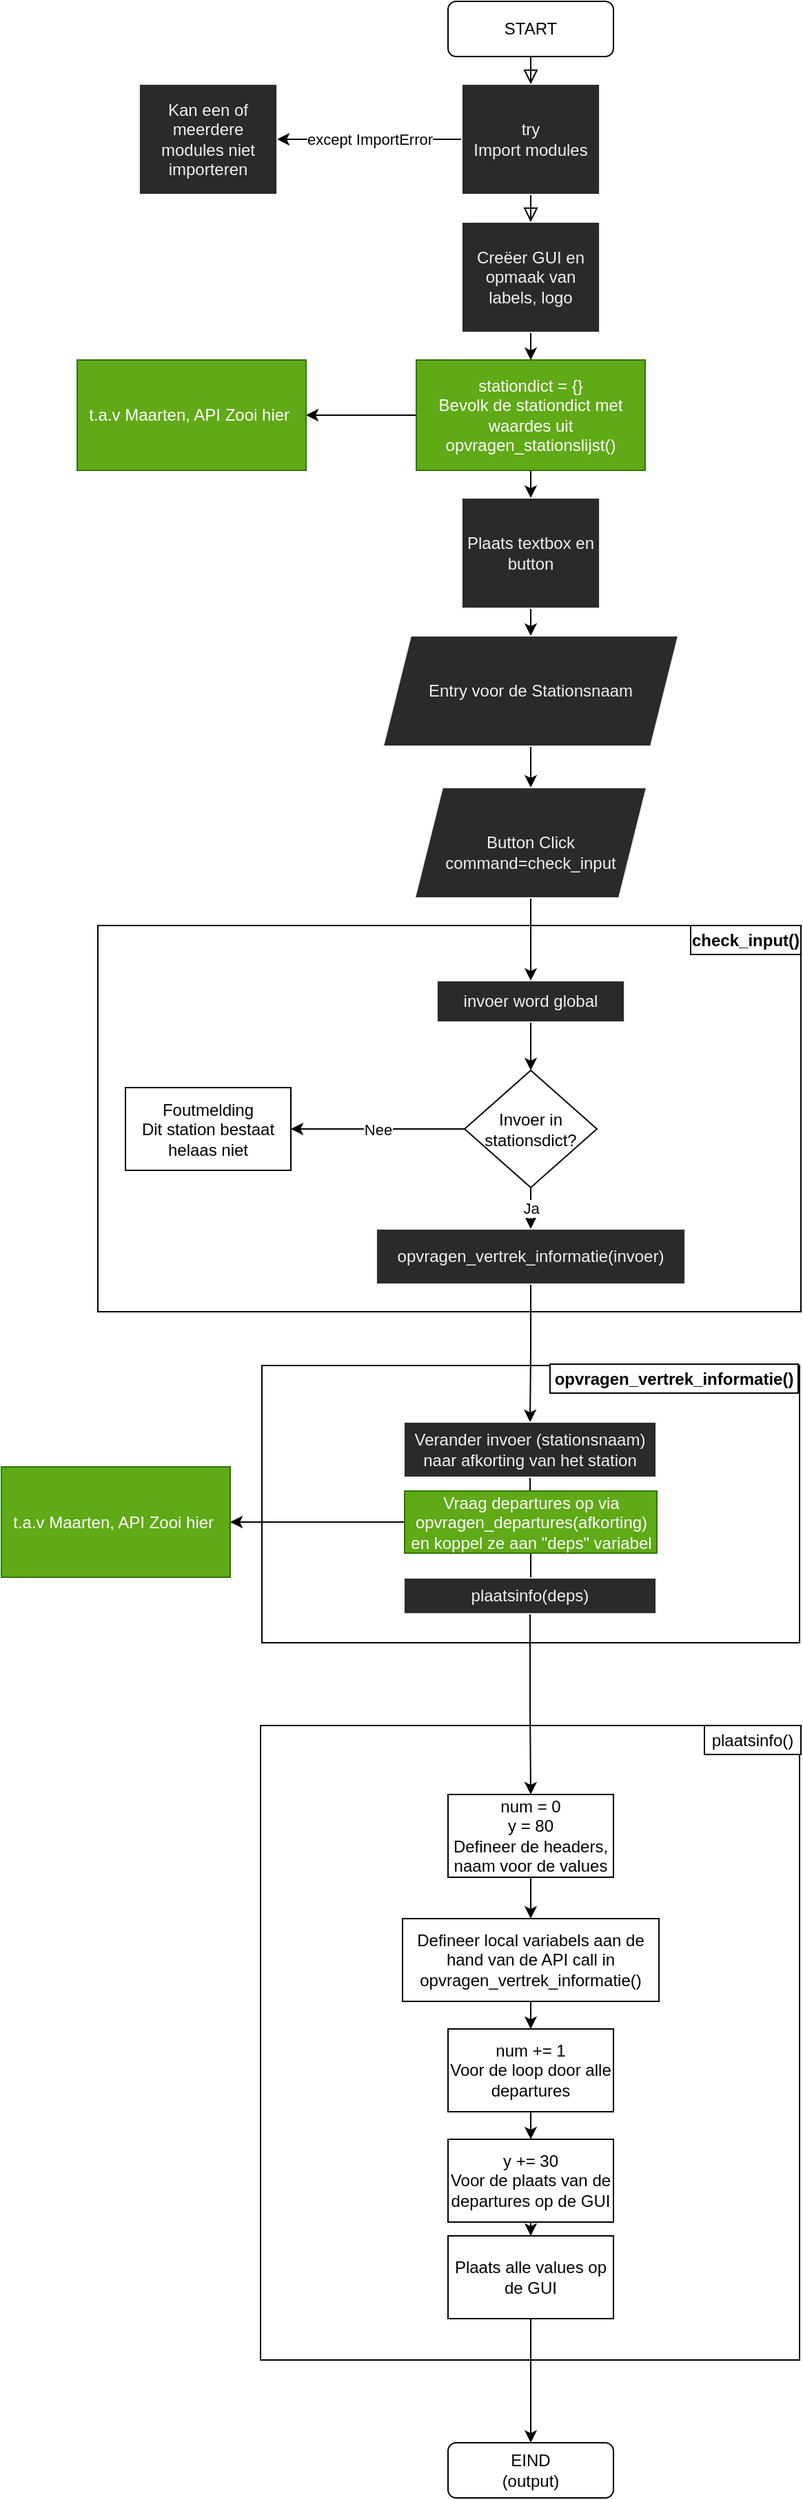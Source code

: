 <mxfile version="13.7.9" type="device"><diagram id="C5RBs43oDa-KdzZeNtuy" name="Page-1"><mxGraphModel dx="1796" dy="967" grid="1" gridSize="10" guides="1" tooltips="1" connect="1" arrows="1" fold="1" page="1" pageScale="1" pageWidth="827" pageHeight="1169" math="0" shadow="0"><root><mxCell id="WIyWlLk6GJQsqaUBKTNV-0"/><mxCell id="WIyWlLk6GJQsqaUBKTNV-1" parent="WIyWlLk6GJQsqaUBKTNV-0"/><mxCell id="_CMPGUccs8kJb_1c40Tn-64" value="" style="rounded=0;whiteSpace=wrap;html=1;" vertex="1" parent="WIyWlLk6GJQsqaUBKTNV-1"><mxGeometry x="218" y="1250" width="391" height="460" as="geometry"/></mxCell><mxCell id="_CMPGUccs8kJb_1c40Tn-35" value="" style="rounded=0;whiteSpace=wrap;html=1;" vertex="1" parent="WIyWlLk6GJQsqaUBKTNV-1"><mxGeometry x="219" y="989" width="390" height="201" as="geometry"/></mxCell><mxCell id="_CMPGUccs8kJb_1c40Tn-45" value="" style="rounded=0;whiteSpace=wrap;html=1;" vertex="1" parent="WIyWlLk6GJQsqaUBKTNV-1"><mxGeometry x="428" y="988" width="180" height="21" as="geometry"/></mxCell><mxCell id="_CMPGUccs8kJb_1c40Tn-29" value="" style="rounded=0;whiteSpace=wrap;html=1;" vertex="1" parent="WIyWlLk6GJQsqaUBKTNV-1"><mxGeometry x="100" y="670" width="510" height="280" as="geometry"/></mxCell><mxCell id="WIyWlLk6GJQsqaUBKTNV-2" value="" style="rounded=0;html=1;jettySize=auto;orthogonalLoop=1;fontSize=11;endArrow=block;endFill=0;endSize=8;strokeWidth=1;shadow=0;labelBackgroundColor=none;edgeStyle=orthogonalEdgeStyle;" parent="WIyWlLk6GJQsqaUBKTNV-1" source="WIyWlLk6GJQsqaUBKTNV-3" target="WIyWlLk6GJQsqaUBKTNV-6" edge="1"><mxGeometry relative="1" as="geometry"/></mxCell><mxCell id="WIyWlLk6GJQsqaUBKTNV-3" value="START" style="rounded=1;whiteSpace=wrap;html=1;fontSize=12;glass=0;strokeWidth=1;shadow=0;" parent="WIyWlLk6GJQsqaUBKTNV-1" vertex="1"><mxGeometry x="354" width="120" height="40" as="geometry"/></mxCell><mxCell id="WIyWlLk6GJQsqaUBKTNV-4" value="" style="rounded=0;html=1;jettySize=auto;orthogonalLoop=1;fontSize=11;endArrow=block;endFill=0;endSize=8;strokeWidth=1;shadow=0;labelBackgroundColor=none;edgeStyle=orthogonalEdgeStyle;" parent="WIyWlLk6GJQsqaUBKTNV-1" source="WIyWlLk6GJQsqaUBKTNV-6" target="WIyWlLk6GJQsqaUBKTNV-10" edge="1"><mxGeometry y="16" relative="1" as="geometry"><mxPoint as="offset"/></mxGeometry></mxCell><mxCell id="_CMPGUccs8kJb_1c40Tn-3" value="except ImportError" style="edgeStyle=orthogonalEdgeStyle;rounded=0;orthogonalLoop=1;jettySize=auto;html=1;" edge="1" parent="WIyWlLk6GJQsqaUBKTNV-1" source="WIyWlLk6GJQsqaUBKTNV-6" target="_CMPGUccs8kJb_1c40Tn-2"><mxGeometry relative="1" as="geometry"/></mxCell><mxCell id="WIyWlLk6GJQsqaUBKTNV-6" value="try&lt;br&gt;Import modules&lt;br&gt;" style="rounded=0;whiteSpace=wrap;html=1;shadow=0;fontFamily=Helvetica;fontSize=12;fontColor=#f0f0f0;align=center;strokeColor=#f0f0f0;strokeWidth=1;fillColor=#2a2a2a;" parent="WIyWlLk6GJQsqaUBKTNV-1" vertex="1"><mxGeometry x="364" y="60" width="100" height="80" as="geometry"/></mxCell><mxCell id="_CMPGUccs8kJb_1c40Tn-68" value="" style="edgeStyle=orthogonalEdgeStyle;rounded=0;orthogonalLoop=1;jettySize=auto;html=1;" edge="1" parent="WIyWlLk6GJQsqaUBKTNV-1" source="WIyWlLk6GJQsqaUBKTNV-10" target="_CMPGUccs8kJb_1c40Tn-6"><mxGeometry relative="1" as="geometry"/></mxCell><mxCell id="WIyWlLk6GJQsqaUBKTNV-10" value="Creëer GUI en opmaak van labels, logo" style="rounded=0;whiteSpace=wrap;html=1;shadow=0;fontFamily=Helvetica;fontSize=12;fontColor=#f0f0f0;align=center;strokeColor=#f0f0f0;strokeWidth=1;fillColor=#2a2a2a;" parent="WIyWlLk6GJQsqaUBKTNV-1" vertex="1"><mxGeometry x="364" y="160" width="100" height="80" as="geometry"/></mxCell><mxCell id="_CMPGUccs8kJb_1c40Tn-2" value="Kan een of meerdere modules niet importeren" style="rounded=0;whiteSpace=wrap;html=1;shadow=0;fontFamily=Helvetica;fontSize=12;fontColor=#f0f0f0;align=center;strokeColor=#f0f0f0;strokeWidth=1;fillColor=#2a2a2a;" vertex="1" parent="WIyWlLk6GJQsqaUBKTNV-1"><mxGeometry x="130" y="60" width="100" height="80" as="geometry"/></mxCell><mxCell id="_CMPGUccs8kJb_1c40Tn-69" value="" style="edgeStyle=orthogonalEdgeStyle;rounded=0;orthogonalLoop=1;jettySize=auto;html=1;" edge="1" parent="WIyWlLk6GJQsqaUBKTNV-1" source="_CMPGUccs8kJb_1c40Tn-6" target="_CMPGUccs8kJb_1c40Tn-12"><mxGeometry relative="1" as="geometry"/></mxCell><mxCell id="_CMPGUccs8kJb_1c40Tn-71" value="" style="edgeStyle=orthogonalEdgeStyle;rounded=0;orthogonalLoop=1;jettySize=auto;html=1;" edge="1" parent="WIyWlLk6GJQsqaUBKTNV-1" source="_CMPGUccs8kJb_1c40Tn-6" target="_CMPGUccs8kJb_1c40Tn-70"><mxGeometry relative="1" as="geometry"/></mxCell><mxCell id="_CMPGUccs8kJb_1c40Tn-6" value="stationdict = {}&lt;br&gt;Bevolk de stationdict met waardes uit opvragen_stationslijst()" style="rounded=0;whiteSpace=wrap;html=1;shadow=0;fontFamily=Helvetica;fontSize=12;fontColor=#ffffff;align=center;strokeColor=#2D7600;strokeWidth=1;fillColor=#60a917;" vertex="1" parent="WIyWlLk6GJQsqaUBKTNV-1"><mxGeometry x="331" y="260" width="166" height="80" as="geometry"/></mxCell><mxCell id="_CMPGUccs8kJb_1c40Tn-15" value="" style="edgeStyle=orthogonalEdgeStyle;rounded=0;orthogonalLoop=1;jettySize=auto;html=1;" edge="1" parent="WIyWlLk6GJQsqaUBKTNV-1" source="_CMPGUccs8kJb_1c40Tn-12"><mxGeometry relative="1" as="geometry"><mxPoint x="414" y="460" as="targetPoint"/></mxGeometry></mxCell><mxCell id="_CMPGUccs8kJb_1c40Tn-12" value="Plaats textbox en button" style="rounded=0;whiteSpace=wrap;html=1;shadow=0;fontFamily=Helvetica;fontSize=12;fontColor=#f0f0f0;align=center;strokeColor=#f0f0f0;strokeWidth=1;fillColor=#2a2a2a;" vertex="1" parent="WIyWlLk6GJQsqaUBKTNV-1"><mxGeometry x="364" y="360" width="100" height="80" as="geometry"/></mxCell><mxCell id="_CMPGUccs8kJb_1c40Tn-18" value="" style="edgeStyle=orthogonalEdgeStyle;rounded=0;orthogonalLoop=1;jettySize=auto;html=1;" edge="1" parent="WIyWlLk6GJQsqaUBKTNV-1" source="_CMPGUccs8kJb_1c40Tn-16" target="_CMPGUccs8kJb_1c40Tn-17"><mxGeometry relative="1" as="geometry"/></mxCell><mxCell id="_CMPGUccs8kJb_1c40Tn-16" value="Entry voor de Stationsnaam" style="shape=parallelogram;perimeter=parallelogramPerimeter;whiteSpace=wrap;html=1;fixedSize=1;shadow=0;fontFamily=Helvetica;fontSize=12;fontColor=#f0f0f0;align=center;strokeColor=#f0f0f0;strokeWidth=1;fillColor=#2a2a2a;" vertex="1" parent="WIyWlLk6GJQsqaUBKTNV-1"><mxGeometry x="307" y="460" width="214" height="80" as="geometry"/></mxCell><mxCell id="_CMPGUccs8kJb_1c40Tn-21" value="" style="edgeStyle=orthogonalEdgeStyle;rounded=0;orthogonalLoop=1;jettySize=auto;html=1;" edge="1" parent="WIyWlLk6GJQsqaUBKTNV-1" source="_CMPGUccs8kJb_1c40Tn-17" target="_CMPGUccs8kJb_1c40Tn-20"><mxGeometry relative="1" as="geometry"/></mxCell><mxCell id="_CMPGUccs8kJb_1c40Tn-17" value="&lt;br&gt;Button Click&lt;br&gt;command=check_input" style="shape=parallelogram;perimeter=parallelogramPerimeter;whiteSpace=wrap;html=1;fixedSize=1;shadow=0;fontFamily=Helvetica;fontSize=12;fontColor=#f0f0f0;align=center;strokeColor=#f0f0f0;strokeWidth=1;fillColor=#2a2a2a;" vertex="1" parent="WIyWlLk6GJQsqaUBKTNV-1"><mxGeometry x="330" y="570" width="168" height="80" as="geometry"/></mxCell><mxCell id="_CMPGUccs8kJb_1c40Tn-23" value="" style="edgeStyle=orthogonalEdgeStyle;rounded=0;orthogonalLoop=1;jettySize=auto;html=1;" edge="1" parent="WIyWlLk6GJQsqaUBKTNV-1" source="_CMPGUccs8kJb_1c40Tn-20" target="_CMPGUccs8kJb_1c40Tn-22"><mxGeometry relative="1" as="geometry"/></mxCell><mxCell id="_CMPGUccs8kJb_1c40Tn-20" value="invoer word global&lt;br&gt;" style="rounded=0;whiteSpace=wrap;html=1;shadow=0;fontFamily=Helvetica;fontSize=12;fontColor=#f0f0f0;align=center;strokeColor=#f0f0f0;strokeWidth=1;fillColor=#2a2a2a;" vertex="1" parent="WIyWlLk6GJQsqaUBKTNV-1"><mxGeometry x="346" y="710" width="136" height="30" as="geometry"/></mxCell><mxCell id="_CMPGUccs8kJb_1c40Tn-25" value="Nee" style="edgeStyle=orthogonalEdgeStyle;rounded=0;orthogonalLoop=1;jettySize=auto;html=1;" edge="1" parent="WIyWlLk6GJQsqaUBKTNV-1" source="_CMPGUccs8kJb_1c40Tn-22" target="_CMPGUccs8kJb_1c40Tn-24"><mxGeometry relative="1" as="geometry"/></mxCell><mxCell id="_CMPGUccs8kJb_1c40Tn-32" value="Ja" style="edgeStyle=orthogonalEdgeStyle;rounded=0;orthogonalLoop=1;jettySize=auto;html=1;" edge="1" parent="WIyWlLk6GJQsqaUBKTNV-1" source="_CMPGUccs8kJb_1c40Tn-22" target="_CMPGUccs8kJb_1c40Tn-31"><mxGeometry relative="1" as="geometry"/></mxCell><mxCell id="_CMPGUccs8kJb_1c40Tn-22" value="Invoer in stationsdict?" style="rhombus;whiteSpace=wrap;html=1;rounded=0;shadow=0;strokeWidth=1;" vertex="1" parent="WIyWlLk6GJQsqaUBKTNV-1"><mxGeometry x="366" y="775" width="96" height="85" as="geometry"/></mxCell><mxCell id="_CMPGUccs8kJb_1c40Tn-24" value="Foutmelding&lt;br&gt;Dit station bestaat helaas niet" style="whiteSpace=wrap;html=1;rounded=0;shadow=0;strokeWidth=1;" vertex="1" parent="WIyWlLk6GJQsqaUBKTNV-1"><mxGeometry x="120" y="787.5" width="120" height="60" as="geometry"/></mxCell><mxCell id="_CMPGUccs8kJb_1c40Tn-34" value="" style="edgeStyle=orthogonalEdgeStyle;rounded=0;orthogonalLoop=1;jettySize=auto;html=1;" edge="1" parent="WIyWlLk6GJQsqaUBKTNV-1" source="_CMPGUccs8kJb_1c40Tn-31" target="_CMPGUccs8kJb_1c40Tn-33"><mxGeometry relative="1" as="geometry"/></mxCell><mxCell id="_CMPGUccs8kJb_1c40Tn-31" value="opvragen_vertrek_informatie(invoer)" style="rounded=0;whiteSpace=wrap;html=1;shadow=0;fontFamily=Helvetica;fontSize=12;fontColor=#f0f0f0;align=center;strokeColor=#f0f0f0;strokeWidth=1;fillColor=#2a2a2a;" vertex="1" parent="WIyWlLk6GJQsqaUBKTNV-1"><mxGeometry x="302" y="890" width="224" height="40" as="geometry"/></mxCell><mxCell id="_CMPGUccs8kJb_1c40Tn-39" value="" style="edgeStyle=orthogonalEdgeStyle;rounded=0;orthogonalLoop=1;jettySize=auto;html=1;" edge="1" parent="WIyWlLk6GJQsqaUBKTNV-1" source="_CMPGUccs8kJb_1c40Tn-33" target="_CMPGUccs8kJb_1c40Tn-38"><mxGeometry relative="1" as="geometry"/></mxCell><mxCell id="_CMPGUccs8kJb_1c40Tn-33" value="Verander invoer (stationsnaam) naar afkorting van het station" style="rounded=0;whiteSpace=wrap;html=1;shadow=0;fontFamily=Helvetica;fontSize=12;fontColor=#f0f0f0;align=center;strokeColor=#f0f0f0;strokeWidth=1;fillColor=#2a2a2a;" vertex="1" parent="WIyWlLk6GJQsqaUBKTNV-1"><mxGeometry x="322" y="1030" width="183" height="40" as="geometry"/></mxCell><mxCell id="_CMPGUccs8kJb_1c40Tn-43" value="" style="edgeStyle=orthogonalEdgeStyle;rounded=0;orthogonalLoop=1;jettySize=auto;html=1;" edge="1" parent="WIyWlLk6GJQsqaUBKTNV-1" source="_CMPGUccs8kJb_1c40Tn-38" target="_CMPGUccs8kJb_1c40Tn-42"><mxGeometry relative="1" as="geometry"/></mxCell><mxCell id="_CMPGUccs8kJb_1c40Tn-73" value="" style="edgeStyle=orthogonalEdgeStyle;rounded=0;orthogonalLoop=1;jettySize=auto;html=1;" edge="1" parent="WIyWlLk6GJQsqaUBKTNV-1" source="_CMPGUccs8kJb_1c40Tn-38" target="_CMPGUccs8kJb_1c40Tn-72"><mxGeometry relative="1" as="geometry"/></mxCell><mxCell id="_CMPGUccs8kJb_1c40Tn-38" value="Vraag departures op via opvragen_departures(afkorting)&lt;br&gt;en koppel ze aan &quot;deps&quot; variabel" style="rounded=0;whiteSpace=wrap;html=1;shadow=0;fontFamily=Helvetica;fontSize=12;fontColor=#ffffff;align=center;strokeColor=#2D7600;strokeWidth=1;fillColor=#60a917;" vertex="1" parent="WIyWlLk6GJQsqaUBKTNV-1"><mxGeometry x="322.5" y="1080" width="183" height="45" as="geometry"/></mxCell><mxCell id="_CMPGUccs8kJb_1c40Tn-41" value="opvragen_vertrek_informatie()" style="text;html=1;strokeColor=none;fillColor=none;align=center;verticalAlign=middle;whiteSpace=wrap;rounded=0;fontStyle=1" vertex="1" parent="WIyWlLk6GJQsqaUBKTNV-1"><mxGeometry x="498" y="989" width="40" height="20" as="geometry"/></mxCell><mxCell id="_CMPGUccs8kJb_1c40Tn-53" value="" style="edgeStyle=orthogonalEdgeStyle;rounded=0;orthogonalLoop=1;jettySize=auto;html=1;" edge="1" parent="WIyWlLk6GJQsqaUBKTNV-1" source="_CMPGUccs8kJb_1c40Tn-42" target="_CMPGUccs8kJb_1c40Tn-52"><mxGeometry relative="1" as="geometry"/></mxCell><mxCell id="_CMPGUccs8kJb_1c40Tn-42" value="plaatsinfo(deps)" style="rounded=0;whiteSpace=wrap;html=1;shadow=0;fontFamily=Helvetica;fontSize=12;fontColor=#f0f0f0;align=center;strokeColor=#f0f0f0;strokeWidth=1;fillColor=#2a2a2a;" vertex="1" parent="WIyWlLk6GJQsqaUBKTNV-1"><mxGeometry x="322" y="1143" width="183" height="26" as="geometry"/></mxCell><mxCell id="_CMPGUccs8kJb_1c40Tn-46" value="" style="rounded=0;whiteSpace=wrap;html=1;" vertex="1" parent="WIyWlLk6GJQsqaUBKTNV-1"><mxGeometry x="530" y="670" width="80" height="21" as="geometry"/></mxCell><mxCell id="_CMPGUccs8kJb_1c40Tn-30" value="check_input()" style="text;html=1;strokeColor=none;fillColor=none;align=center;verticalAlign=middle;whiteSpace=wrap;rounded=0;fontStyle=1" vertex="1" parent="WIyWlLk6GJQsqaUBKTNV-1"><mxGeometry x="550" y="671" width="40" height="20" as="geometry"/></mxCell><mxCell id="_CMPGUccs8kJb_1c40Tn-57" value="" style="edgeStyle=orthogonalEdgeStyle;rounded=0;orthogonalLoop=1;jettySize=auto;html=1;" edge="1" parent="WIyWlLk6GJQsqaUBKTNV-1" source="_CMPGUccs8kJb_1c40Tn-52" target="_CMPGUccs8kJb_1c40Tn-56"><mxGeometry relative="1" as="geometry"/></mxCell><mxCell id="_CMPGUccs8kJb_1c40Tn-52" value="num = 0&lt;br&gt;y = 80&lt;br&gt;Defineer de headers, naam voor de values" style="whiteSpace=wrap;html=1;rounded=0;shadow=0;strokeWidth=1;" vertex="1" parent="WIyWlLk6GJQsqaUBKTNV-1"><mxGeometry x="354" y="1300" width="120" height="60" as="geometry"/></mxCell><mxCell id="_CMPGUccs8kJb_1c40Tn-59" value="" style="edgeStyle=orthogonalEdgeStyle;rounded=0;orthogonalLoop=1;jettySize=auto;html=1;" edge="1" parent="WIyWlLk6GJQsqaUBKTNV-1" source="_CMPGUccs8kJb_1c40Tn-56" target="_CMPGUccs8kJb_1c40Tn-58"><mxGeometry relative="1" as="geometry"/></mxCell><mxCell id="_CMPGUccs8kJb_1c40Tn-56" value="Defineer local variabels aan de hand van de API call in opvragen_vertrek_informatie()" style="whiteSpace=wrap;html=1;rounded=0;shadow=0;strokeWidth=1;" vertex="1" parent="WIyWlLk6GJQsqaUBKTNV-1"><mxGeometry x="321" y="1390" width="186" height="60" as="geometry"/></mxCell><mxCell id="_CMPGUccs8kJb_1c40Tn-61" value="" style="edgeStyle=orthogonalEdgeStyle;rounded=0;orthogonalLoop=1;jettySize=auto;html=1;" edge="1" parent="WIyWlLk6GJQsqaUBKTNV-1" source="_CMPGUccs8kJb_1c40Tn-58" target="_CMPGUccs8kJb_1c40Tn-60"><mxGeometry relative="1" as="geometry"/></mxCell><mxCell id="_CMPGUccs8kJb_1c40Tn-58" value="num += 1&lt;br&gt;Voor de loop door alle departures" style="whiteSpace=wrap;html=1;rounded=0;shadow=0;strokeWidth=1;" vertex="1" parent="WIyWlLk6GJQsqaUBKTNV-1"><mxGeometry x="354" y="1470" width="120" height="60" as="geometry"/></mxCell><mxCell id="_CMPGUccs8kJb_1c40Tn-63" value="" style="edgeStyle=orthogonalEdgeStyle;rounded=0;orthogonalLoop=1;jettySize=auto;html=1;" edge="1" parent="WIyWlLk6GJQsqaUBKTNV-1" source="_CMPGUccs8kJb_1c40Tn-60" target="_CMPGUccs8kJb_1c40Tn-62"><mxGeometry relative="1" as="geometry"/></mxCell><mxCell id="_CMPGUccs8kJb_1c40Tn-60" value="y += 30&lt;br&gt;Voor de plaats van de departures op de GUI" style="whiteSpace=wrap;html=1;rounded=0;shadow=0;strokeWidth=1;" vertex="1" parent="WIyWlLk6GJQsqaUBKTNV-1"><mxGeometry x="354" y="1550" width="120" height="60" as="geometry"/></mxCell><mxCell id="_CMPGUccs8kJb_1c40Tn-67" value="" style="edgeStyle=orthogonalEdgeStyle;rounded=0;orthogonalLoop=1;jettySize=auto;html=1;" edge="1" parent="WIyWlLk6GJQsqaUBKTNV-1" source="_CMPGUccs8kJb_1c40Tn-62" target="_CMPGUccs8kJb_1c40Tn-66"><mxGeometry relative="1" as="geometry"/></mxCell><mxCell id="_CMPGUccs8kJb_1c40Tn-62" value="Plaats alle values op de GUI" style="whiteSpace=wrap;html=1;rounded=0;shadow=0;strokeWidth=1;" vertex="1" parent="WIyWlLk6GJQsqaUBKTNV-1"><mxGeometry x="354" y="1620" width="120" height="60" as="geometry"/></mxCell><mxCell id="_CMPGUccs8kJb_1c40Tn-65" value="plaatsinfo()" style="rounded=0;whiteSpace=wrap;html=1;" vertex="1" parent="WIyWlLk6GJQsqaUBKTNV-1"><mxGeometry x="540" y="1250" width="70" height="21" as="geometry"/></mxCell><mxCell id="_CMPGUccs8kJb_1c40Tn-66" value="EIND&lt;br&gt;(output)" style="rounded=1;whiteSpace=wrap;html=1;fontSize=12;glass=0;strokeWidth=1;shadow=0;" vertex="1" parent="WIyWlLk6GJQsqaUBKTNV-1"><mxGeometry x="354" y="1770" width="120" height="40" as="geometry"/></mxCell><mxCell id="_CMPGUccs8kJb_1c40Tn-70" value="t.a.v Maarten, API Zooi hier&amp;nbsp;" style="rounded=0;whiteSpace=wrap;html=1;shadow=0;fontFamily=Helvetica;fontSize=12;fontColor=#ffffff;align=center;strokeColor=#2D7600;strokeWidth=1;fillColor=#60a917;" vertex="1" parent="WIyWlLk6GJQsqaUBKTNV-1"><mxGeometry x="85" y="260" width="166" height="80" as="geometry"/></mxCell><mxCell id="_CMPGUccs8kJb_1c40Tn-72" value="t.a.v Maarten, API Zooi hier&amp;nbsp;" style="rounded=0;whiteSpace=wrap;html=1;shadow=0;fontFamily=Helvetica;fontSize=12;fontColor=#ffffff;align=center;strokeColor=#2D7600;strokeWidth=1;fillColor=#60a917;" vertex="1" parent="WIyWlLk6GJQsqaUBKTNV-1"><mxGeometry x="30" y="1062.5" width="166" height="80" as="geometry"/></mxCell></root></mxGraphModel></diagram></mxfile>